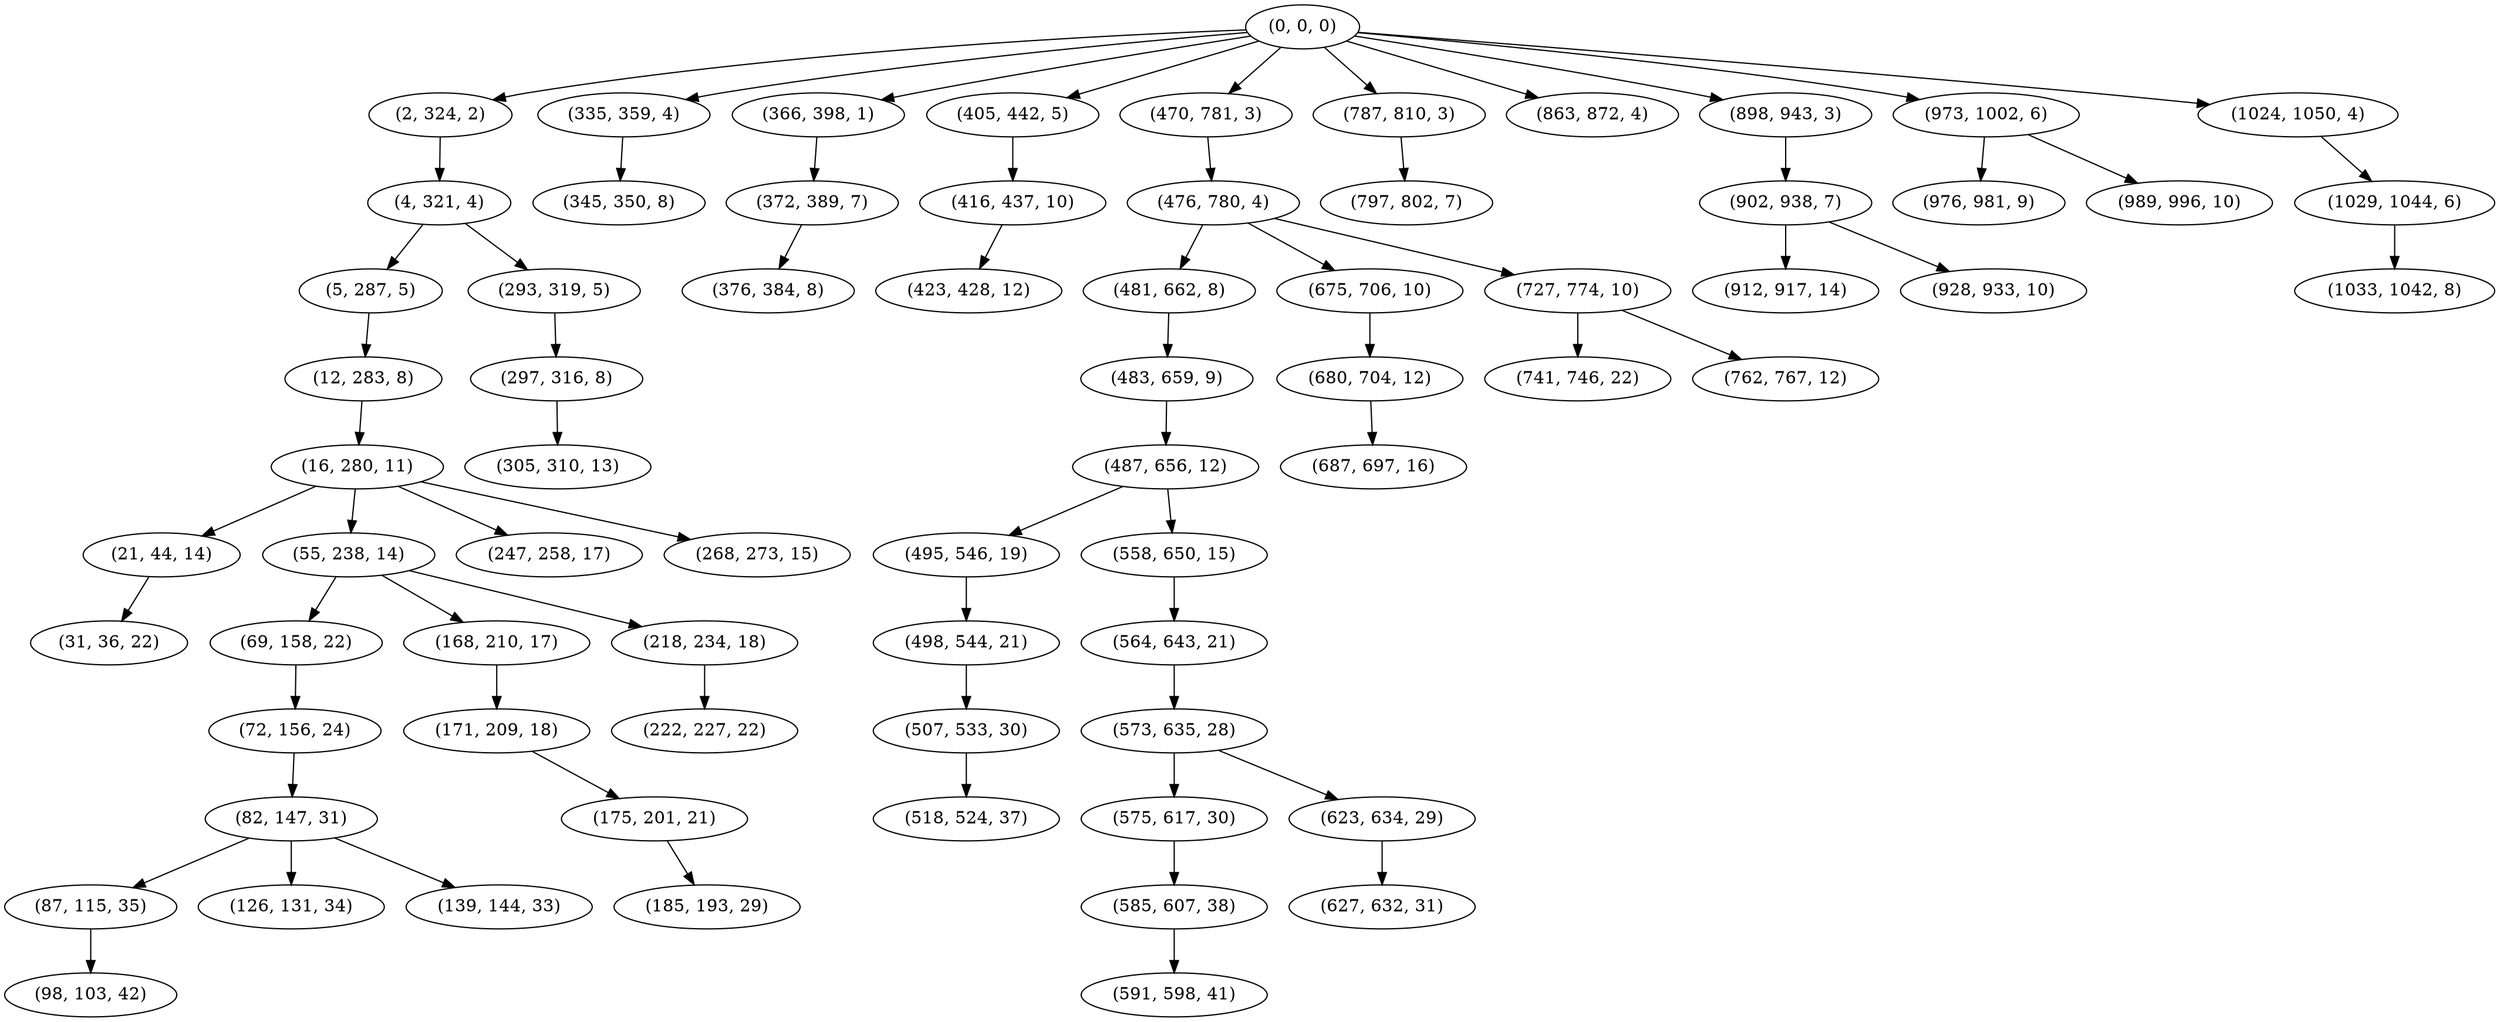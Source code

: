 digraph tree {
    "(0, 0, 0)";
    "(2, 324, 2)";
    "(4, 321, 4)";
    "(5, 287, 5)";
    "(12, 283, 8)";
    "(16, 280, 11)";
    "(21, 44, 14)";
    "(31, 36, 22)";
    "(55, 238, 14)";
    "(69, 158, 22)";
    "(72, 156, 24)";
    "(82, 147, 31)";
    "(87, 115, 35)";
    "(98, 103, 42)";
    "(126, 131, 34)";
    "(139, 144, 33)";
    "(168, 210, 17)";
    "(171, 209, 18)";
    "(175, 201, 21)";
    "(185, 193, 29)";
    "(218, 234, 18)";
    "(222, 227, 22)";
    "(247, 258, 17)";
    "(268, 273, 15)";
    "(293, 319, 5)";
    "(297, 316, 8)";
    "(305, 310, 13)";
    "(335, 359, 4)";
    "(345, 350, 8)";
    "(366, 398, 1)";
    "(372, 389, 7)";
    "(376, 384, 8)";
    "(405, 442, 5)";
    "(416, 437, 10)";
    "(423, 428, 12)";
    "(470, 781, 3)";
    "(476, 780, 4)";
    "(481, 662, 8)";
    "(483, 659, 9)";
    "(487, 656, 12)";
    "(495, 546, 19)";
    "(498, 544, 21)";
    "(507, 533, 30)";
    "(518, 524, 37)";
    "(558, 650, 15)";
    "(564, 643, 21)";
    "(573, 635, 28)";
    "(575, 617, 30)";
    "(585, 607, 38)";
    "(591, 598, 41)";
    "(623, 634, 29)";
    "(627, 632, 31)";
    "(675, 706, 10)";
    "(680, 704, 12)";
    "(687, 697, 16)";
    "(727, 774, 10)";
    "(741, 746, 22)";
    "(762, 767, 12)";
    "(787, 810, 3)";
    "(797, 802, 7)";
    "(863, 872, 4)";
    "(898, 943, 3)";
    "(902, 938, 7)";
    "(912, 917, 14)";
    "(928, 933, 10)";
    "(973, 1002, 6)";
    "(976, 981, 9)";
    "(989, 996, 10)";
    "(1024, 1050, 4)";
    "(1029, 1044, 6)";
    "(1033, 1042, 8)";
    "(0, 0, 0)" -> "(2, 324, 2)";
    "(0, 0, 0)" -> "(335, 359, 4)";
    "(0, 0, 0)" -> "(366, 398, 1)";
    "(0, 0, 0)" -> "(405, 442, 5)";
    "(0, 0, 0)" -> "(470, 781, 3)";
    "(0, 0, 0)" -> "(787, 810, 3)";
    "(0, 0, 0)" -> "(863, 872, 4)";
    "(0, 0, 0)" -> "(898, 943, 3)";
    "(0, 0, 0)" -> "(973, 1002, 6)";
    "(0, 0, 0)" -> "(1024, 1050, 4)";
    "(2, 324, 2)" -> "(4, 321, 4)";
    "(4, 321, 4)" -> "(5, 287, 5)";
    "(4, 321, 4)" -> "(293, 319, 5)";
    "(5, 287, 5)" -> "(12, 283, 8)";
    "(12, 283, 8)" -> "(16, 280, 11)";
    "(16, 280, 11)" -> "(21, 44, 14)";
    "(16, 280, 11)" -> "(55, 238, 14)";
    "(16, 280, 11)" -> "(247, 258, 17)";
    "(16, 280, 11)" -> "(268, 273, 15)";
    "(21, 44, 14)" -> "(31, 36, 22)";
    "(55, 238, 14)" -> "(69, 158, 22)";
    "(55, 238, 14)" -> "(168, 210, 17)";
    "(55, 238, 14)" -> "(218, 234, 18)";
    "(69, 158, 22)" -> "(72, 156, 24)";
    "(72, 156, 24)" -> "(82, 147, 31)";
    "(82, 147, 31)" -> "(87, 115, 35)";
    "(82, 147, 31)" -> "(126, 131, 34)";
    "(82, 147, 31)" -> "(139, 144, 33)";
    "(87, 115, 35)" -> "(98, 103, 42)";
    "(168, 210, 17)" -> "(171, 209, 18)";
    "(171, 209, 18)" -> "(175, 201, 21)";
    "(175, 201, 21)" -> "(185, 193, 29)";
    "(218, 234, 18)" -> "(222, 227, 22)";
    "(293, 319, 5)" -> "(297, 316, 8)";
    "(297, 316, 8)" -> "(305, 310, 13)";
    "(335, 359, 4)" -> "(345, 350, 8)";
    "(366, 398, 1)" -> "(372, 389, 7)";
    "(372, 389, 7)" -> "(376, 384, 8)";
    "(405, 442, 5)" -> "(416, 437, 10)";
    "(416, 437, 10)" -> "(423, 428, 12)";
    "(470, 781, 3)" -> "(476, 780, 4)";
    "(476, 780, 4)" -> "(481, 662, 8)";
    "(476, 780, 4)" -> "(675, 706, 10)";
    "(476, 780, 4)" -> "(727, 774, 10)";
    "(481, 662, 8)" -> "(483, 659, 9)";
    "(483, 659, 9)" -> "(487, 656, 12)";
    "(487, 656, 12)" -> "(495, 546, 19)";
    "(487, 656, 12)" -> "(558, 650, 15)";
    "(495, 546, 19)" -> "(498, 544, 21)";
    "(498, 544, 21)" -> "(507, 533, 30)";
    "(507, 533, 30)" -> "(518, 524, 37)";
    "(558, 650, 15)" -> "(564, 643, 21)";
    "(564, 643, 21)" -> "(573, 635, 28)";
    "(573, 635, 28)" -> "(575, 617, 30)";
    "(573, 635, 28)" -> "(623, 634, 29)";
    "(575, 617, 30)" -> "(585, 607, 38)";
    "(585, 607, 38)" -> "(591, 598, 41)";
    "(623, 634, 29)" -> "(627, 632, 31)";
    "(675, 706, 10)" -> "(680, 704, 12)";
    "(680, 704, 12)" -> "(687, 697, 16)";
    "(727, 774, 10)" -> "(741, 746, 22)";
    "(727, 774, 10)" -> "(762, 767, 12)";
    "(787, 810, 3)" -> "(797, 802, 7)";
    "(898, 943, 3)" -> "(902, 938, 7)";
    "(902, 938, 7)" -> "(912, 917, 14)";
    "(902, 938, 7)" -> "(928, 933, 10)";
    "(973, 1002, 6)" -> "(976, 981, 9)";
    "(973, 1002, 6)" -> "(989, 996, 10)";
    "(1024, 1050, 4)" -> "(1029, 1044, 6)";
    "(1029, 1044, 6)" -> "(1033, 1042, 8)";
}
